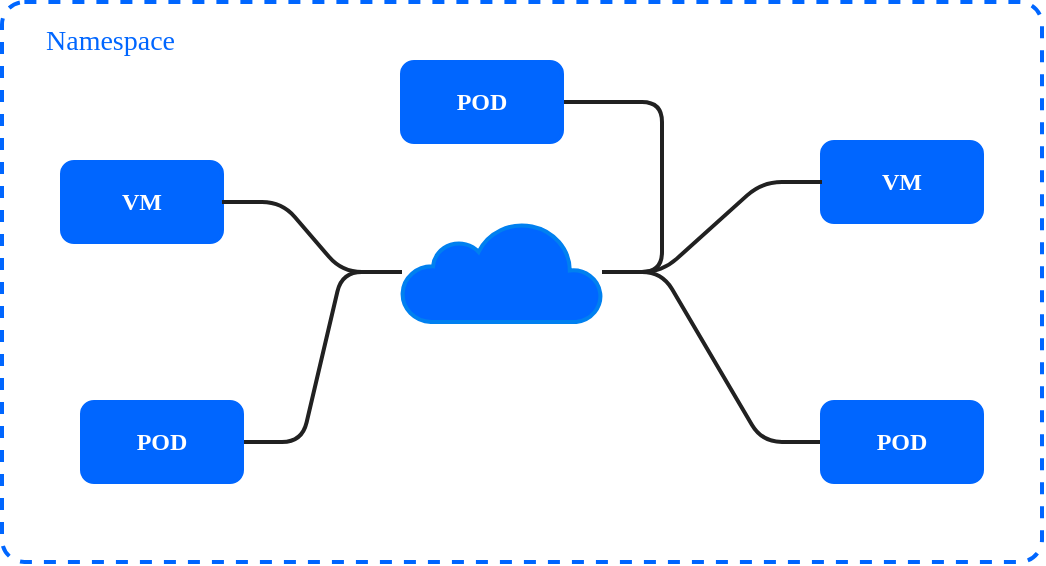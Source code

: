 <mxfile>
    <diagram id="2xkKjrrqf5umLNx4A2ML" name="PODS and VMS">
        <mxGraphModel dx="2558" dy="1138" grid="1" gridSize="10" guides="1" tooltips="1" connect="1" arrows="1" fold="1" page="1" pageScale="1" pageWidth="690" pageHeight="980" math="0" shadow="0">
            <root>
                <mxCell id="0"/>
                <mxCell id="1" parent="0"/>
                <mxCell id="S7Z1PFq_hIaQKoyHMAMb-1" value="" style="rounded=1;whiteSpace=wrap;html=1;fillColor=#FFFFFF;fontColor=#0066ff;strokeColor=#0066ff;arcSize=4;strokeWidth=2;fontFamily=JetBrains Mono;fontSource=https%3A%2F%2Ffonts.googleapis.com%2Fcss%3Ffamily%3DJetBrains%2BMono;dashed=1;" parent="1" vertex="1">
                    <mxGeometry x="40" y="120" width="520" height="280" as="geometry"/>
                </mxCell>
                <mxCell id="S7Z1PFq_hIaQKoyHMAMb-2" value="Namespace" style="text;html=1;strokeColor=none;fillColor=none;align=left;verticalAlign=middle;whiteSpace=wrap;rounded=0;fontColor=#0066ff;strokeWidth=2;fontFamily=JetBrains Mono;fontSource=https%3A%2F%2Ffonts.googleapis.com%2Fcss%3Ffamily%3DJetBrains%2BMono;fontSize=14;" parent="1" vertex="1">
                    <mxGeometry x="60" y="130" width="60" height="20" as="geometry"/>
                </mxCell>
                <mxCell id="S7Z1PFq_hIaQKoyHMAMb-3" value="VM" style="rounded=1;whiteSpace=wrap;html=1;fillColor=#0066ff;fontColor=#FFFFFF;strokeColor=#0066ff;strokeWidth=2;fontFamily=JetBrains Mono;fontSource=https%3A%2F%2Ffonts.googleapis.com%2Fcss%3Ffamily%3DJetBrains%2BMono;fontStyle=1" parent="1" vertex="1">
                    <mxGeometry x="70" y="200" width="80" height="40" as="geometry"/>
                </mxCell>
                <mxCell id="S7Z1PFq_hIaQKoyHMAMb-10" value="VM" style="rounded=1;whiteSpace=wrap;html=1;fillColor=#0066ff;fontColor=#FFFFFF;strokeColor=#0066ff;strokeWidth=2;fontFamily=JetBrains Mono;fontSource=https%3A%2F%2Ffonts.googleapis.com%2Fcss%3Ffamily%3DJetBrains%2BMono;fontStyle=1" parent="1" vertex="1">
                    <mxGeometry x="450" y="190" width="80" height="40" as="geometry"/>
                </mxCell>
                <mxCell id="S7Z1PFq_hIaQKoyHMAMb-15" style="edgeStyle=entityRelationEdgeStyle;html=1;strokeWidth=2;fontSize=14;endArrow=none;endFill=0;strokeColor=#212121;" parent="1" source="S7Z1PFq_hIaQKoyHMAMb-17" target="S7Z1PFq_hIaQKoyHMAMb-3" edge="1">
                    <mxGeometry relative="1" as="geometry"/>
                </mxCell>
                <mxCell id="S7Z1PFq_hIaQKoyHMAMb-16" style="edgeStyle=entityRelationEdgeStyle;html=1;strokeWidth=2;fontSize=14;endArrow=none;endFill=0;strokeColor=#212121;" parent="1" source="S7Z1PFq_hIaQKoyHMAMb-17" target="S7Z1PFq_hIaQKoyHMAMb-10" edge="1">
                    <mxGeometry relative="1" as="geometry"/>
                </mxCell>
                <mxCell id="S7Z1PFq_hIaQKoyHMAMb-20" style="edgeStyle=entityRelationEdgeStyle;html=1;strokeColor=#212121;strokeWidth=2;fontSize=14;endArrow=none;endFill=0;" parent="1" source="S7Z1PFq_hIaQKoyHMAMb-17" target="S7Z1PFq_hIaQKoyHMAMb-18" edge="1">
                    <mxGeometry relative="1" as="geometry"/>
                </mxCell>
                <mxCell id="S7Z1PFq_hIaQKoyHMAMb-17" value="" style="html=1;verticalLabelPosition=bottom;align=center;labelBackgroundColor=#ffffff;verticalAlign=top;strokeWidth=2;strokeColor=#0080F0;shadow=0;dashed=0;shape=mxgraph.ios7.icons.cloud;fontSize=14;fillColor=#0066FF;" parent="1" vertex="1">
                    <mxGeometry x="240" y="230" width="100" height="50" as="geometry"/>
                </mxCell>
                <mxCell id="S7Z1PFq_hIaQKoyHMAMb-18" value="POD" style="rounded=1;whiteSpace=wrap;html=1;fillColor=#0066ff;fontColor=#FFFFFF;strokeColor=#0066ff;strokeWidth=2;fontFamily=JetBrains Mono;fontSource=https%3A%2F%2Ffonts.googleapis.com%2Fcss%3Ffamily%3DJetBrains%2BMono;fontStyle=1" parent="1" vertex="1">
                    <mxGeometry x="240" y="150" width="80" height="40" as="geometry"/>
                </mxCell>
                <mxCell id="S7Z1PFq_hIaQKoyHMAMb-23" style="edgeStyle=entityRelationEdgeStyle;html=1;strokeColor=#212121;strokeWidth=2;fontSize=14;endArrow=none;endFill=0;" parent="1" source="S7Z1PFq_hIaQKoyHMAMb-19" target="S7Z1PFq_hIaQKoyHMAMb-17" edge="1">
                    <mxGeometry relative="1" as="geometry"/>
                </mxCell>
                <mxCell id="S7Z1PFq_hIaQKoyHMAMb-19" value="POD" style="rounded=1;whiteSpace=wrap;html=1;fillColor=#0066ff;fontColor=#FFFFFF;strokeColor=#0066ff;strokeWidth=2;fontFamily=JetBrains Mono;fontSource=https%3A%2F%2Ffonts.googleapis.com%2Fcss%3Ffamily%3DJetBrains%2BMono;fontStyle=1" parent="1" vertex="1">
                    <mxGeometry x="450" y="320" width="80" height="40" as="geometry"/>
                </mxCell>
                <mxCell id="S7Z1PFq_hIaQKoyHMAMb-22" style="edgeStyle=entityRelationEdgeStyle;html=1;strokeColor=#212121;strokeWidth=2;fontSize=14;endArrow=none;endFill=0;" parent="1" source="S7Z1PFq_hIaQKoyHMAMb-21" target="S7Z1PFq_hIaQKoyHMAMb-17" edge="1">
                    <mxGeometry relative="1" as="geometry"/>
                </mxCell>
                <mxCell id="S7Z1PFq_hIaQKoyHMAMb-21" value="POD" style="rounded=1;whiteSpace=wrap;html=1;fillColor=#0066ff;fontColor=#FFFFFF;strokeColor=#0066ff;strokeWidth=2;fontFamily=JetBrains Mono;fontSource=https%3A%2F%2Ffonts.googleapis.com%2Fcss%3Ffamily%3DJetBrains%2BMono;fontStyle=1" parent="1" vertex="1">
                    <mxGeometry x="80" y="320" width="80" height="40" as="geometry"/>
                </mxCell>
            </root>
        </mxGraphModel>
    </diagram>
    <diagram id="fnCJLFpcN7sqBl63v5Wc" name="VMS">
        <mxGraphModel dx="2558" dy="1138" grid="1" gridSize="10" guides="1" tooltips="1" connect="1" arrows="1" fold="1" page="1" pageScale="1" pageWidth="690" pageHeight="980" math="0" shadow="0">
            <root>
                <mxCell id="0"/>
                <mxCell id="1" parent="0"/>
                <mxCell id="2" value="" style="rounded=1;whiteSpace=wrap;html=1;fillColor=#FFFFFF;fontColor=#0066ff;strokeColor=#0066ff;arcSize=4;strokeWidth=2;fontFamily=JetBrains Mono;fontSource=https%3A%2F%2Ffonts.googleapis.com%2Fcss%3Ffamily%3DJetBrains%2BMono;dashed=1;" parent="1" vertex="1">
                    <mxGeometry x="40" y="120" width="520" height="280" as="geometry"/>
                </mxCell>
                <mxCell id="5" value="Namespace" style="text;html=1;strokeColor=none;fillColor=none;align=left;verticalAlign=middle;whiteSpace=wrap;rounded=0;fontColor=#0066ff;strokeWidth=2;fontFamily=JetBrains Mono;fontSource=https%3A%2F%2Ffonts.googleapis.com%2Fcss%3Ffamily%3DJetBrains%2BMono;fontSize=14;" parent="1" vertex="1">
                    <mxGeometry x="60" y="130" width="60" height="20" as="geometry"/>
                </mxCell>
                <mxCell id="27" value="VM" style="rounded=1;whiteSpace=wrap;html=1;fillColor=#0066ff;fontColor=#FFFFFF;strokeColor=#0066ff;strokeWidth=2;fontFamily=JetBrains Mono;fontSource=https%3A%2F%2Ffonts.googleapis.com%2Fcss%3Ffamily%3DJetBrains%2BMono;fontStyle=1" parent="1" vertex="1">
                    <mxGeometry x="120" y="200" width="80" height="40" as="geometry"/>
                </mxCell>
                <mxCell id="31" style="edgeStyle=orthogonalEdgeStyle;html=1;fontSize=14;curved=1;endArrow=none;endFill=0;strokeWidth=2;strokeColor=#212121;" parent="1" source="28" target="27" edge="1">
                    <mxGeometry relative="1" as="geometry"/>
                </mxCell>
                <mxCell id="28" value="" style="sketch=0;pointerEvents=1;shadow=0;dashed=0;html=1;strokeColor=none;fillColor=#0066FF;labelPosition=center;verticalLabelPosition=bottom;verticalAlign=top;outlineConnect=0;align=center;shape=mxgraph.office.devices.hard_disk;fontSize=14;" parent="1" vertex="1">
                    <mxGeometry x="80" y="280" width="40" height="54" as="geometry"/>
                </mxCell>
                <mxCell id="32" style="edgeStyle=orthogonalEdgeStyle;curved=1;html=1;strokeWidth=2;fontSize=14;endArrow=none;endFill=0;strokeColor=#212121;" parent="1" source="29" target="27" edge="1">
                    <mxGeometry relative="1" as="geometry"/>
                </mxCell>
                <mxCell id="29" value="" style="sketch=0;pointerEvents=1;shadow=0;dashed=0;html=1;strokeColor=none;fillColor=#0066FF;labelPosition=center;verticalLabelPosition=bottom;verticalAlign=top;outlineConnect=0;align=center;shape=mxgraph.office.devices.hard_disk;fontSize=14;" parent="1" vertex="1">
                    <mxGeometry x="140" y="300" width="40" height="54" as="geometry"/>
                </mxCell>
                <mxCell id="33" style="edgeStyle=orthogonalEdgeStyle;curved=1;html=1;strokeWidth=2;fontSize=14;endArrow=none;endFill=0;strokeColor=#212121;" parent="1" source="30" target="27" edge="1">
                    <mxGeometry relative="1" as="geometry"/>
                </mxCell>
                <mxCell id="30" value="" style="sketch=0;pointerEvents=1;shadow=0;dashed=0;html=1;strokeColor=none;fillColor=#0066FF;labelPosition=center;verticalLabelPosition=bottom;verticalAlign=top;outlineConnect=0;align=center;shape=mxgraph.office.devices.hard_disk;fontSize=14;" parent="1" vertex="1">
                    <mxGeometry x="200" y="280" width="40" height="54" as="geometry"/>
                </mxCell>
                <mxCell id="34" value="VM" style="rounded=1;whiteSpace=wrap;html=1;fillColor=#0066ff;fontColor=#FFFFFF;strokeColor=#0066ff;strokeWidth=2;fontFamily=JetBrains Mono;fontSource=https%3A%2F%2Ffonts.googleapis.com%2Fcss%3Ffamily%3DJetBrains%2BMono;fontStyle=1" parent="1" vertex="1">
                    <mxGeometry x="440" y="200" width="80" height="40" as="geometry"/>
                </mxCell>
                <mxCell id="38" style="edgeStyle=orthogonalEdgeStyle;curved=1;html=1;entryX=0.5;entryY=1;entryDx=0;entryDy=0;strokeWidth=2;fontSize=14;endArrow=none;endFill=0;strokeColor=#212121;" parent="1" source="36" target="34" edge="1">
                    <mxGeometry relative="1" as="geometry"/>
                </mxCell>
                <mxCell id="36" value="" style="sketch=0;pointerEvents=1;shadow=0;dashed=0;html=1;strokeColor=none;fillColor=#0066FF;labelPosition=center;verticalLabelPosition=bottom;verticalAlign=top;outlineConnect=0;align=center;shape=mxgraph.office.devices.hard_disk;fontSize=14;" parent="1" vertex="1">
                    <mxGeometry x="460" y="300" width="40" height="54" as="geometry"/>
                </mxCell>
                <mxCell id="41" style="edgeStyle=orthogonalEdgeStyle;curved=1;html=1;strokeWidth=2;fontSize=14;endArrow=none;endFill=0;strokeColor=#212121;" parent="1" source="40" target="34" edge="1">
                    <mxGeometry relative="1" as="geometry"/>
                </mxCell>
                <mxCell id="40" value="" style="sketch=0;pointerEvents=1;shadow=0;dashed=0;html=1;strokeColor=none;fillColor=#0066FF;labelPosition=center;verticalLabelPosition=bottom;verticalAlign=top;outlineConnect=0;align=center;shape=mxgraph.office.devices.cd_dvd;fontSize=14;" parent="1" vertex="1">
                    <mxGeometry x="391" y="280" width="49" height="49" as="geometry"/>
                </mxCell>
                <mxCell id="43" style="edgeStyle=orthogonalEdgeStyle;curved=1;html=1;strokeWidth=2;fontSize=14;endArrow=none;endFill=0;strokeColor=#212121;" parent="1" source="42" target="27" edge="1">
                    <mxGeometry relative="1" as="geometry"/>
                </mxCell>
                <mxCell id="44" style="edgeStyle=orthogonalEdgeStyle;curved=1;html=1;strokeWidth=2;fontSize=14;endArrow=none;endFill=0;strokeColor=#212121;" parent="1" source="42" target="34" edge="1">
                    <mxGeometry relative="1" as="geometry"/>
                </mxCell>
                <mxCell id="42" value="" style="html=1;verticalLabelPosition=bottom;align=center;labelBackgroundColor=#ffffff;verticalAlign=top;strokeWidth=2;strokeColor=#0080F0;shadow=0;dashed=0;shape=mxgraph.ios7.icons.cloud;fontSize=14;fillColor=#0066FF;" parent="1" vertex="1">
                    <mxGeometry x="260" y="195" width="100" height="50" as="geometry"/>
                </mxCell>
            </root>
        </mxGraphModel>
    </diagram>
</mxfile>
